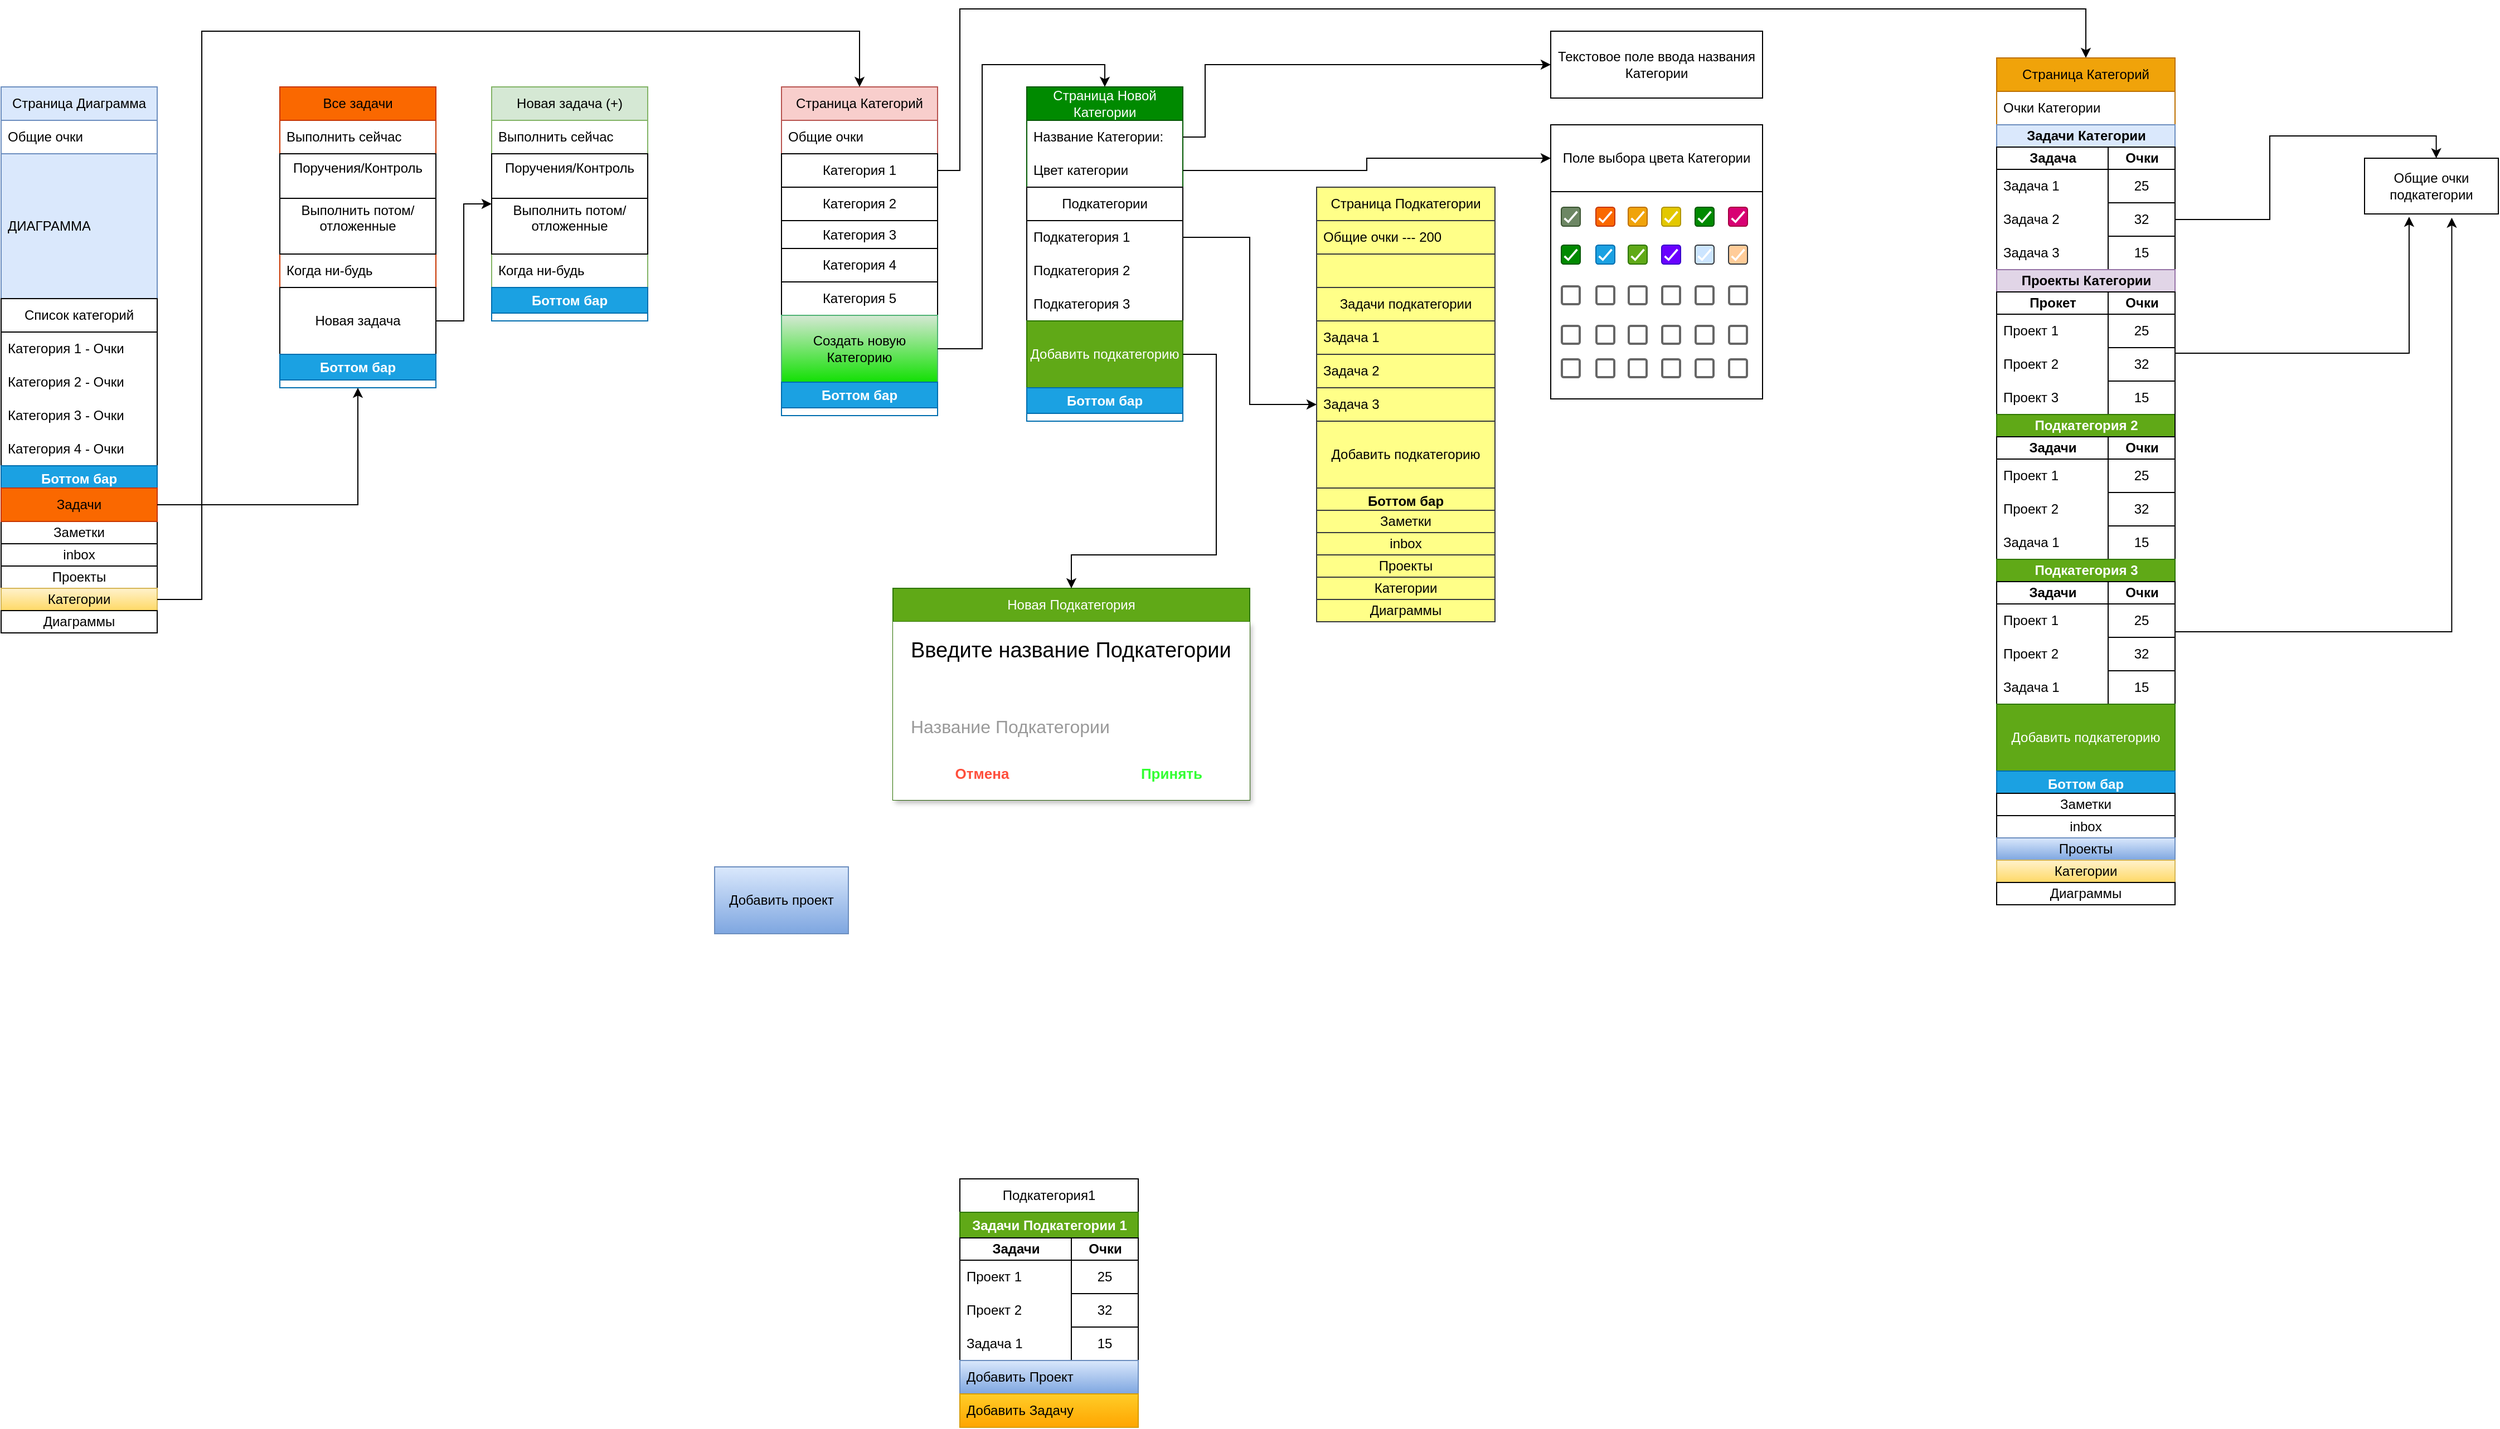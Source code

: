 <mxfile version="24.7.6">
  <diagram name="Страница — 1" id="xOGDk6dIPdFbIL_E0ZdW">
    <mxGraphModel dx="2607" dy="2198" grid="1" gridSize="10" guides="1" tooltips="1" connect="1" arrows="1" fold="1" page="1" pageScale="1" pageWidth="1169" pageHeight="827" math="0" shadow="0">
      <root>
        <mxCell id="0" />
        <mxCell id="1" parent="0" />
        <mxCell id="I2X_xct60PAVXAn_Lg33-2" value="Страница Диаграмма" style="swimlane;fontStyle=0;childLayout=stackLayout;horizontal=1;startSize=30;horizontalStack=0;resizeParent=1;resizeParentMax=0;resizeLast=0;collapsible=1;marginBottom=0;whiteSpace=wrap;html=1;fillColor=#dae8fc;strokeColor=#6c8ebf;" parent="1" vertex="1">
          <mxGeometry x="40" y="60" width="140" height="490" as="geometry">
            <mxRectangle x="344" y="210" width="160" height="30" as="alternateBounds" />
          </mxGeometry>
        </mxCell>
        <mxCell id="I2X_xct60PAVXAn_Lg33-3" value="&lt;div&gt;Общие очки&lt;/div&gt;" style="text;strokeColor=none;fillColor=none;align=left;verticalAlign=middle;spacingLeft=4;spacingRight=4;overflow=hidden;points=[[0,0.5],[1,0.5]];portConstraint=eastwest;rotatable=0;whiteSpace=wrap;html=1;" parent="I2X_xct60PAVXAn_Lg33-2" vertex="1">
          <mxGeometry y="30" width="140" height="30" as="geometry" />
        </mxCell>
        <mxCell id="I2X_xct60PAVXAn_Lg33-4" value="ДИАГРАММА" style="text;strokeColor=#6c8ebf;fillColor=#dae8fc;align=left;verticalAlign=middle;spacingLeft=4;spacingRight=4;overflow=hidden;points=[[0,0.5],[1,0.5]];portConstraint=eastwest;rotatable=0;whiteSpace=wrap;html=1;" parent="I2X_xct60PAVXAn_Lg33-2" vertex="1">
          <mxGeometry y="60" width="140" height="130" as="geometry" />
        </mxCell>
        <mxCell id="gxpgbPNMvnrLShhwg_pz-7" value="Список категорий" style="swimlane;fontStyle=0;childLayout=stackLayout;horizontal=1;startSize=30;horizontalStack=0;resizeParent=1;resizeParentMax=0;resizeLast=0;collapsible=1;marginBottom=0;whiteSpace=wrap;html=1;" parent="I2X_xct60PAVXAn_Lg33-2" vertex="1">
          <mxGeometry y="190" width="140" height="150" as="geometry" />
        </mxCell>
        <mxCell id="gxpgbPNMvnrLShhwg_pz-8" value="Категория 1 - Очки" style="text;strokeColor=none;fillColor=none;align=left;verticalAlign=middle;spacingLeft=4;spacingRight=4;overflow=hidden;points=[[0,0.5],[1,0.5]];portConstraint=eastwest;rotatable=0;whiteSpace=wrap;html=1;" parent="gxpgbPNMvnrLShhwg_pz-7" vertex="1">
          <mxGeometry y="30" width="140" height="30" as="geometry" />
        </mxCell>
        <mxCell id="gxpgbPNMvnrLShhwg_pz-13" value="Категория 2 - Очки" style="text;strokeColor=none;fillColor=none;align=left;verticalAlign=middle;spacingLeft=4;spacingRight=4;overflow=hidden;points=[[0,0.5],[1,0.5]];portConstraint=eastwest;rotatable=0;whiteSpace=wrap;html=1;" parent="gxpgbPNMvnrLShhwg_pz-7" vertex="1">
          <mxGeometry y="60" width="140" height="30" as="geometry" />
        </mxCell>
        <mxCell id="gxpgbPNMvnrLShhwg_pz-12" value="Категория 3 - Очки" style="text;strokeColor=none;fillColor=none;align=left;verticalAlign=middle;spacingLeft=4;spacingRight=4;overflow=hidden;points=[[0,0.5],[1,0.5]];portConstraint=eastwest;rotatable=0;whiteSpace=wrap;html=1;" parent="gxpgbPNMvnrLShhwg_pz-7" vertex="1">
          <mxGeometry y="90" width="140" height="30" as="geometry" />
        </mxCell>
        <mxCell id="gxpgbPNMvnrLShhwg_pz-11" value="Категория 4 - Очки" style="text;strokeColor=none;fillColor=none;align=left;verticalAlign=middle;spacingLeft=4;spacingRight=4;overflow=hidden;points=[[0,0.5],[1,0.5]];portConstraint=eastwest;rotatable=0;whiteSpace=wrap;html=1;" parent="gxpgbPNMvnrLShhwg_pz-7" vertex="1">
          <mxGeometry y="120" width="140" height="30" as="geometry" />
        </mxCell>
        <mxCell id="I2X_xct60PAVXAn_Lg33-6" value="Боттом бар" style="swimlane;whiteSpace=wrap;html=1;fillColor=#1ba1e2;fontColor=#ffffff;strokeColor=#006EAF;" parent="I2X_xct60PAVXAn_Lg33-2" vertex="1">
          <mxGeometry y="340" width="140" height="150" as="geometry">
            <mxRectangle y="90" width="140" height="30" as="alternateBounds" />
          </mxGeometry>
        </mxCell>
        <mxCell id="I2X_xct60PAVXAn_Lg33-7" value="Заметки" style="whiteSpace=wrap;html=1;" parent="I2X_xct60PAVXAn_Lg33-6" vertex="1">
          <mxGeometry y="50" width="140" height="20" as="geometry" />
        </mxCell>
        <mxCell id="I2X_xct60PAVXAn_Lg33-8" style="edgeStyle=orthogonalEdgeStyle;rounded=0;orthogonalLoop=1;jettySize=auto;html=1;exitX=0.5;exitY=1;exitDx=0;exitDy=0;" parent="I2X_xct60PAVXAn_Lg33-6" source="I2X_xct60PAVXAn_Lg33-7" target="I2X_xct60PAVXAn_Lg33-7" edge="1">
          <mxGeometry relative="1" as="geometry" />
        </mxCell>
        <mxCell id="I2X_xct60PAVXAn_Lg33-9" value="inbox" style="whiteSpace=wrap;html=1;" parent="I2X_xct60PAVXAn_Lg33-6" vertex="1">
          <mxGeometry y="70" width="140" height="20" as="geometry" />
        </mxCell>
        <mxCell id="I2X_xct60PAVXAn_Lg33-10" value="Проекты" style="whiteSpace=wrap;html=1;" parent="I2X_xct60PAVXAn_Lg33-6" vertex="1">
          <mxGeometry y="90" width="140" height="20" as="geometry" />
        </mxCell>
        <mxCell id="I2X_xct60PAVXAn_Lg33-11" value="Категории" style="whiteSpace=wrap;html=1;fillColor=#fff2cc;gradientColor=#ffd966;strokeColor=#d6b656;" parent="I2X_xct60PAVXAn_Lg33-6" vertex="1">
          <mxGeometry y="110" width="140" height="20" as="geometry" />
        </mxCell>
        <mxCell id="I2X_xct60PAVXAn_Lg33-12" value="Диаграммы" style="whiteSpace=wrap;html=1;" parent="I2X_xct60PAVXAn_Lg33-6" vertex="1">
          <mxGeometry y="130" width="140" height="20" as="geometry" />
        </mxCell>
        <mxCell id="I2X_xct60PAVXAn_Lg33-53" value="Задачи" style="rounded=0;whiteSpace=wrap;html=1;fillColor=#fa6800;strokeColor=#C73500;fontColor=#000000;" parent="I2X_xct60PAVXAn_Lg33-6" vertex="1">
          <mxGeometry y="20" width="140" height="30" as="geometry" />
        </mxCell>
        <mxCell id="I2X_xct60PAVXAn_Lg33-13" value="Страница Категорий" style="swimlane;fontStyle=0;childLayout=stackLayout;horizontal=1;startSize=30;horizontalStack=0;resizeParent=1;resizeParentMax=0;resizeLast=0;collapsible=1;marginBottom=0;whiteSpace=wrap;html=1;fillColor=#f8cecc;strokeColor=#b85450;" parent="1" vertex="1">
          <mxGeometry x="740" y="60" width="140" height="295" as="geometry">
            <mxRectangle x="344" y="210" width="160" height="30" as="alternateBounds" />
          </mxGeometry>
        </mxCell>
        <mxCell id="I2X_xct60PAVXAn_Lg33-14" value="&lt;div&gt;Общие очки&lt;/div&gt;" style="text;strokeColor=none;fillColor=none;align=left;verticalAlign=middle;spacingLeft=4;spacingRight=4;overflow=hidden;points=[[0,0.5],[1,0.5]];portConstraint=eastwest;rotatable=0;whiteSpace=wrap;html=1;" parent="I2X_xct60PAVXAn_Lg33-13" vertex="1">
          <mxGeometry y="30" width="140" height="30" as="geometry" />
        </mxCell>
        <mxCell id="I2X_xct60PAVXAn_Lg33-77" value="Категория 1" style="rounded=0;whiteSpace=wrap;html=1;" parent="I2X_xct60PAVXAn_Lg33-13" vertex="1">
          <mxGeometry y="60" width="140" height="30" as="geometry" />
        </mxCell>
        <mxCell id="I2X_xct60PAVXAn_Lg33-78" value="Категория 2" style="rounded=0;whiteSpace=wrap;html=1;" parent="I2X_xct60PAVXAn_Lg33-13" vertex="1">
          <mxGeometry y="90" width="140" height="30" as="geometry" />
        </mxCell>
        <mxCell id="I2X_xct60PAVXAn_Lg33-80" value="Категория 3" style="rounded=0;whiteSpace=wrap;html=1;" parent="I2X_xct60PAVXAn_Lg33-13" vertex="1">
          <mxGeometry y="120" width="140" height="25" as="geometry" />
        </mxCell>
        <mxCell id="I2X_xct60PAVXAn_Lg33-81" value="Категория 4" style="rounded=0;whiteSpace=wrap;html=1;" parent="I2X_xct60PAVXAn_Lg33-13" vertex="1">
          <mxGeometry y="145" width="140" height="30" as="geometry" />
        </mxCell>
        <mxCell id="I2X_xct60PAVXAn_Lg33-82" value="Категория 5" style="rounded=0;whiteSpace=wrap;html=1;" parent="I2X_xct60PAVXAn_Lg33-13" vertex="1">
          <mxGeometry y="175" width="140" height="30" as="geometry" />
        </mxCell>
        <mxCell id="I2X_xct60PAVXAn_Lg33-29" value="Создать новую Категорию" style="rounded=0;whiteSpace=wrap;html=1;fillColor=#d5e8d4;gradientColor=#13E004;strokeColor=#4FB374;" parent="I2X_xct60PAVXAn_Lg33-13" vertex="1">
          <mxGeometry y="205" width="140" height="60" as="geometry" />
        </mxCell>
        <mxCell id="I2X_xct60PAVXAn_Lg33-16" value="Боттом бар" style="swimlane;whiteSpace=wrap;html=1;fillColor=#1ba1e2;fontColor=#ffffff;strokeColor=#006EAF;" parent="I2X_xct60PAVXAn_Lg33-13" vertex="1" collapsed="1">
          <mxGeometry y="265" width="140" height="30" as="geometry">
            <mxRectangle y="265" width="140" height="20" as="alternateBounds" />
          </mxGeometry>
        </mxCell>
        <mxCell id="I2X_xct60PAVXAn_Lg33-17" value="Заметки" style="whiteSpace=wrap;html=1;" parent="I2X_xct60PAVXAn_Lg33-16" vertex="1">
          <mxGeometry y="20" width="140" height="20" as="geometry" />
        </mxCell>
        <mxCell id="I2X_xct60PAVXAn_Lg33-18" style="edgeStyle=orthogonalEdgeStyle;rounded=0;orthogonalLoop=1;jettySize=auto;html=1;exitX=0.5;exitY=1;exitDx=0;exitDy=0;" parent="I2X_xct60PAVXAn_Lg33-16" edge="1">
          <mxGeometry relative="1" as="geometry">
            <mxPoint x="100" y="40" as="sourcePoint" />
            <mxPoint x="100" y="40" as="targetPoint" />
          </mxGeometry>
        </mxCell>
        <mxCell id="I2X_xct60PAVXAn_Lg33-19" value="inbox" style="whiteSpace=wrap;html=1;" parent="I2X_xct60PAVXAn_Lg33-16" vertex="1">
          <mxGeometry y="40" width="140" height="20" as="geometry" />
        </mxCell>
        <mxCell id="I2X_xct60PAVXAn_Lg33-20" value="Проекты" style="whiteSpace=wrap;html=1;fillColor=#dae8fc;gradientColor=#7ea6e0;strokeColor=#6c8ebf;" parent="I2X_xct60PAVXAn_Lg33-16" vertex="1">
          <mxGeometry y="60" width="140" height="20" as="geometry" />
        </mxCell>
        <mxCell id="I2X_xct60PAVXAn_Lg33-21" value="Категории" style="whiteSpace=wrap;html=1;fillColor=#fff2cc;gradientColor=#ffd966;strokeColor=#d6b656;" parent="I2X_xct60PAVXAn_Lg33-16" vertex="1">
          <mxGeometry y="80" width="140" height="20" as="geometry" />
        </mxCell>
        <mxCell id="I2X_xct60PAVXAn_Lg33-22" value="Диаграммы" style="whiteSpace=wrap;html=1;" parent="I2X_xct60PAVXAn_Lg33-16" vertex="1">
          <mxGeometry y="100" width="140" height="20" as="geometry" />
        </mxCell>
        <mxCell id="I2X_xct60PAVXAn_Lg33-28" style="edgeStyle=orthogonalEdgeStyle;rounded=0;orthogonalLoop=1;jettySize=auto;html=1;entryX=0.5;entryY=0;entryDx=0;entryDy=0;" parent="1" source="I2X_xct60PAVXAn_Lg33-11" target="I2X_xct60PAVXAn_Lg33-13" edge="1">
          <mxGeometry relative="1" as="geometry">
            <Array as="points">
              <mxPoint x="220" y="520" />
              <mxPoint x="220" y="10" />
              <mxPoint x="810" y="10" />
            </Array>
          </mxGeometry>
        </mxCell>
        <mxCell id="I2X_xct60PAVXAn_Lg33-30" value="Страница Новой Категории" style="swimlane;fontStyle=0;childLayout=stackLayout;horizontal=1;startSize=30;horizontalStack=0;resizeParent=1;resizeParentMax=0;resizeLast=0;collapsible=1;marginBottom=0;whiteSpace=wrap;html=1;fillColor=#008a00;strokeColor=#005700;fontColor=#ffffff;" parent="1" vertex="1">
          <mxGeometry x="960" y="60" width="140" height="300" as="geometry">
            <mxRectangle x="344" y="210" width="160" height="30" as="alternateBounds" />
          </mxGeometry>
        </mxCell>
        <mxCell id="I2X_xct60PAVXAn_Lg33-31" value="Название Категории:" style="text;strokeColor=none;fillColor=none;align=left;verticalAlign=middle;spacingLeft=4;spacingRight=4;overflow=hidden;points=[[0,0.5],[1,0.5]];portConstraint=eastwest;rotatable=0;whiteSpace=wrap;html=1;" parent="I2X_xct60PAVXAn_Lg33-30" vertex="1">
          <mxGeometry y="30" width="140" height="30" as="geometry" />
        </mxCell>
        <mxCell id="I2X_xct60PAVXAn_Lg33-32" value="Цвет категории" style="text;strokeColor=none;fillColor=none;align=left;verticalAlign=middle;spacingLeft=4;spacingRight=4;overflow=hidden;points=[[0,0.5],[1,0.5]];portConstraint=eastwest;rotatable=0;whiteSpace=wrap;html=1;" parent="I2X_xct60PAVXAn_Lg33-30" vertex="1">
          <mxGeometry y="60" width="140" height="30" as="geometry" />
        </mxCell>
        <mxCell id="I2X_xct60PAVXAn_Lg33-41" value="Подкатегории" style="swimlane;fontStyle=0;childLayout=stackLayout;horizontal=1;startSize=30;horizontalStack=0;resizeParent=1;resizeParentMax=0;resizeLast=0;collapsible=1;marginBottom=0;whiteSpace=wrap;html=1;" parent="I2X_xct60PAVXAn_Lg33-30" vertex="1">
          <mxGeometry y="90" width="140" height="180" as="geometry">
            <mxRectangle y="90" width="140" height="30" as="alternateBounds" />
          </mxGeometry>
        </mxCell>
        <mxCell id="I2X_xct60PAVXAn_Lg33-42" value="Подкатегория 1" style="text;strokeColor=none;fillColor=none;align=left;verticalAlign=middle;spacingLeft=4;spacingRight=4;overflow=hidden;points=[[0,0.5],[1,0.5]];portConstraint=eastwest;rotatable=0;whiteSpace=wrap;html=1;" parent="I2X_xct60PAVXAn_Lg33-41" vertex="1">
          <mxGeometry y="30" width="140" height="30" as="geometry" />
        </mxCell>
        <mxCell id="I2X_xct60PAVXAn_Lg33-43" value="Подкатегория 2" style="text;strokeColor=none;fillColor=none;align=left;verticalAlign=middle;spacingLeft=4;spacingRight=4;overflow=hidden;points=[[0,0.5],[1,0.5]];portConstraint=eastwest;rotatable=0;whiteSpace=wrap;html=1;" parent="I2X_xct60PAVXAn_Lg33-41" vertex="1">
          <mxGeometry y="60" width="140" height="30" as="geometry" />
        </mxCell>
        <mxCell id="I2X_xct60PAVXAn_Lg33-44" value="Подкатегория 3" style="text;strokeColor=none;fillColor=none;align=left;verticalAlign=middle;spacingLeft=4;spacingRight=4;overflow=hidden;points=[[0,0.5],[1,0.5]];portConstraint=eastwest;rotatable=0;whiteSpace=wrap;html=1;" parent="I2X_xct60PAVXAn_Lg33-41" vertex="1">
          <mxGeometry y="90" width="140" height="30" as="geometry" />
        </mxCell>
        <mxCell id="I2X_xct60PAVXAn_Lg33-46" value="Добавить подкатегорию" style="rounded=0;whiteSpace=wrap;html=1;fillColor=#60a917;fontColor=#ffffff;strokeColor=#2D7600;" parent="I2X_xct60PAVXAn_Lg33-41" vertex="1">
          <mxGeometry y="120" width="140" height="60" as="geometry" />
        </mxCell>
        <mxCell id="I2X_xct60PAVXAn_Lg33-33" value="Боттом бар" style="swimlane;whiteSpace=wrap;html=1;fillColor=#1ba1e2;fontColor=#ffffff;strokeColor=#006EAF;" parent="I2X_xct60PAVXAn_Lg33-30" vertex="1" collapsed="1">
          <mxGeometry y="270" width="140" height="30" as="geometry">
            <mxRectangle y="270" width="140" height="120" as="alternateBounds" />
          </mxGeometry>
        </mxCell>
        <mxCell id="I2X_xct60PAVXAn_Lg33-34" value="Заметки" style="whiteSpace=wrap;html=1;" parent="I2X_xct60PAVXAn_Lg33-33" vertex="1">
          <mxGeometry y="20" width="140" height="20" as="geometry" />
        </mxCell>
        <mxCell id="I2X_xct60PAVXAn_Lg33-35" style="edgeStyle=orthogonalEdgeStyle;rounded=0;orthogonalLoop=1;jettySize=auto;html=1;exitX=0.5;exitY=1;exitDx=0;exitDy=0;" parent="I2X_xct60PAVXAn_Lg33-33" source="I2X_xct60PAVXAn_Lg33-34" target="I2X_xct60PAVXAn_Lg33-34" edge="1">
          <mxGeometry relative="1" as="geometry" />
        </mxCell>
        <mxCell id="I2X_xct60PAVXAn_Lg33-36" value="inbox" style="whiteSpace=wrap;html=1;" parent="I2X_xct60PAVXAn_Lg33-33" vertex="1">
          <mxGeometry y="40" width="140" height="20" as="geometry" />
        </mxCell>
        <mxCell id="I2X_xct60PAVXAn_Lg33-37" value="Проекты" style="whiteSpace=wrap;html=1;fillColor=#dae8fc;gradientColor=#7ea6e0;strokeColor=#6c8ebf;" parent="I2X_xct60PAVXAn_Lg33-33" vertex="1">
          <mxGeometry y="60" width="140" height="20" as="geometry" />
        </mxCell>
        <mxCell id="I2X_xct60PAVXAn_Lg33-38" value="Категории" style="whiteSpace=wrap;html=1;fillColor=#fff2cc;gradientColor=#ffd966;strokeColor=#d6b656;" parent="I2X_xct60PAVXAn_Lg33-33" vertex="1">
          <mxGeometry y="80" width="140" height="20" as="geometry" />
        </mxCell>
        <mxCell id="I2X_xct60PAVXAn_Lg33-39" value="Диаграммы" style="whiteSpace=wrap;html=1;" parent="I2X_xct60PAVXAn_Lg33-33" vertex="1">
          <mxGeometry y="100" width="140" height="20" as="geometry" />
        </mxCell>
        <mxCell id="I2X_xct60PAVXAn_Lg33-47" value="Новая Подкатегория" style="swimlane;fontStyle=0;childLayout=stackLayout;horizontal=1;startSize=30;horizontalStack=0;resizeParent=1;resizeParentMax=0;resizeLast=0;collapsible=1;marginBottom=0;whiteSpace=wrap;html=1;fillColor=#60a917;fontColor=#ffffff;strokeColor=#2D7600;" parent="1" vertex="1">
          <mxGeometry x="840" y="510" width="320" height="190" as="geometry" />
        </mxCell>
        <mxCell id="0eMPKS6BdJQfRfDcOKtE-52" value="Введите название Подкатегории" style="dashed=0;shape=rect;fillColor=#ffffff;strokeColor=none;shadow=1;fontSize=19;fontColor=#000000;spacingTop=-6;whiteSpace=wrap;spacing=16;align=left;verticalAlign=top;html=1;" parent="I2X_xct60PAVXAn_Lg33-47" vertex="1">
          <mxGeometry y="30" width="320" height="160" as="geometry" />
        </mxCell>
        <mxCell id="0eMPKS6BdJQfRfDcOKtE-53" value="Название Подкатегории" style="text;fontSize=16;fontColor=#999999;spacingTop=-6;whiteSpace=wrap;spacing=16;resizeWidth=1;resizeHeight=1;html=1;" parent="0eMPKS6BdJQfRfDcOKtE-52" vertex="1">
          <mxGeometry width="640" height="35.165" relative="1" as="geometry">
            <mxPoint y="70" as="offset" />
          </mxGeometry>
        </mxCell>
        <mxCell id="0eMPKS6BdJQfRfDcOKtE-54" value="&lt;font color=&quot;#33ff33&quot;&gt;Принять&lt;/font&gt;" style="text;fontSize=13;fontColor=#2E78F2;spacingTop=0;whiteSpace=wrap;spacing=0;verticalAlign=middle;align=center;fontStyle=1;html=1;" parent="0eMPKS6BdJQfRfDcOKtE-52" vertex="1">
          <mxGeometry x="1" y="1" width="80" height="48" relative="1" as="geometry">
            <mxPoint x="-110" y="-48" as="offset" />
          </mxGeometry>
        </mxCell>
        <mxCell id="0eMPKS6BdJQfRfDcOKtE-55" value="&lt;font color=&quot;#ff4e3b&quot;&gt;Отмена&lt;/font&gt;" style="text;fontSize=13;fontColor=#2E78F2;spacingTop=0;whiteSpace=wrap;spacing=0;verticalAlign=middle;align=center;fontStyle=1;html=1;" parent="0eMPKS6BdJQfRfDcOKtE-52" vertex="1">
          <mxGeometry x="1" y="1" width="80" height="48" relative="1" as="geometry">
            <mxPoint x="-280" y="-48" as="offset" />
          </mxGeometry>
        </mxCell>
        <mxCell id="I2X_xct60PAVXAn_Lg33-54" value="Новая задача (+)" style="swimlane;fontStyle=0;childLayout=stackLayout;horizontal=1;startSize=30;horizontalStack=0;resizeParent=1;resizeParentMax=0;resizeLast=0;collapsible=1;marginBottom=0;whiteSpace=wrap;html=1;fillColor=#d5e8d4;strokeColor=#82b366;" parent="1" vertex="1">
          <mxGeometry x="480" y="60" width="140" height="210" as="geometry" />
        </mxCell>
        <mxCell id="I2X_xct60PAVXAn_Lg33-55" value="Выполнить сейчас" style="text;strokeColor=none;fillColor=none;align=left;verticalAlign=middle;spacingLeft=4;spacingRight=4;overflow=hidden;points=[[0,0.5],[1,0.5]];portConstraint=eastwest;rotatable=0;whiteSpace=wrap;html=1;" parent="I2X_xct60PAVXAn_Lg33-54" vertex="1">
          <mxGeometry y="30" width="140" height="30" as="geometry" />
        </mxCell>
        <mxCell id="I2X_xct60PAVXAn_Lg33-71" value="&#xa;Поручения/Контроль&#xa;&#xa;" style="rounded=0;whiteSpace=wrap;html=1;" parent="I2X_xct60PAVXAn_Lg33-54" vertex="1">
          <mxGeometry y="60" width="140" height="40" as="geometry" />
        </mxCell>
        <mxCell id="I2X_xct60PAVXAn_Lg33-72" value="&lt;div&gt;Выполнить потом/ отложенные&lt;/div&gt;&lt;div&gt;&lt;br/&gt;&lt;/div&gt;" style="rounded=0;whiteSpace=wrap;html=1;" parent="I2X_xct60PAVXAn_Lg33-54" vertex="1">
          <mxGeometry y="100" width="140" height="50" as="geometry" />
        </mxCell>
        <mxCell id="I2X_xct60PAVXAn_Lg33-60" value="Когда ни-будь" style="text;strokeColor=none;fillColor=none;align=left;verticalAlign=middle;spacingLeft=4;spacingRight=4;overflow=hidden;points=[[0,0.5],[1,0.5]];portConstraint=eastwest;rotatable=0;whiteSpace=wrap;html=1;" parent="I2X_xct60PAVXAn_Lg33-54" vertex="1">
          <mxGeometry y="150" width="140" height="30" as="geometry" />
        </mxCell>
        <mxCell id="I2X_xct60PAVXAn_Lg33-61" value="Боттом бар" style="swimlane;whiteSpace=wrap;html=1;fillColor=#1ba1e2;fontColor=#ffffff;strokeColor=#006EAF;" parent="I2X_xct60PAVXAn_Lg33-54" vertex="1" collapsed="1">
          <mxGeometry y="180" width="140" height="30" as="geometry">
            <mxRectangle y="180" width="140" height="150" as="alternateBounds" />
          </mxGeometry>
        </mxCell>
        <mxCell id="I2X_xct60PAVXAn_Lg33-62" value="Заметки" style="whiteSpace=wrap;html=1;" parent="I2X_xct60PAVXAn_Lg33-61" vertex="1">
          <mxGeometry y="20" width="140" height="20" as="geometry" />
        </mxCell>
        <mxCell id="I2X_xct60PAVXAn_Lg33-63" style="edgeStyle=orthogonalEdgeStyle;rounded=0;orthogonalLoop=1;jettySize=auto;html=1;exitX=0.5;exitY=1;exitDx=0;exitDy=0;" parent="I2X_xct60PAVXAn_Lg33-61" source="I2X_xct60PAVXAn_Lg33-62" target="I2X_xct60PAVXAn_Lg33-62" edge="1">
          <mxGeometry relative="1" as="geometry" />
        </mxCell>
        <mxCell id="I2X_xct60PAVXAn_Lg33-64" value="inbox" style="whiteSpace=wrap;html=1;" parent="I2X_xct60PAVXAn_Lg33-61" vertex="1">
          <mxGeometry y="40" width="140" height="20" as="geometry" />
        </mxCell>
        <mxCell id="I2X_xct60PAVXAn_Lg33-65" value="Проекты" style="whiteSpace=wrap;html=1;fillColor=#e1d5e7;strokeColor=#9673a6;" parent="I2X_xct60PAVXAn_Lg33-61" vertex="1">
          <mxGeometry y="60" width="140" height="20" as="geometry" />
        </mxCell>
        <mxCell id="I2X_xct60PAVXAn_Lg33-66" value="Категории" style="whiteSpace=wrap;html=1;fillColor=#fff2cc;strokeColor=#d6b656;gradientColor=#ffd966;" parent="I2X_xct60PAVXAn_Lg33-61" vertex="1">
          <mxGeometry y="80" width="140" height="20" as="geometry" />
        </mxCell>
        <mxCell id="I2X_xct60PAVXAn_Lg33-67" value="Диаграммы" style="whiteSpace=wrap;html=1;" parent="I2X_xct60PAVXAn_Lg33-61" vertex="1">
          <mxGeometry y="100" width="140" height="20" as="geometry" />
        </mxCell>
        <mxCell id="I2X_xct60PAVXAn_Lg33-68" value="Задачи" style="rounded=0;whiteSpace=wrap;html=1;" parent="I2X_xct60PAVXAn_Lg33-61" vertex="1">
          <mxGeometry y="120" width="140" height="30" as="geometry" />
        </mxCell>
        <mxCell id="I2X_xct60PAVXAn_Lg33-74" style="edgeStyle=orthogonalEdgeStyle;rounded=0;orthogonalLoop=1;jettySize=auto;html=1;entryX=0.5;entryY=0;entryDx=0;entryDy=0;" parent="1" source="I2X_xct60PAVXAn_Lg33-29" target="I2X_xct60PAVXAn_Lg33-30" edge="1">
          <mxGeometry relative="1" as="geometry">
            <mxPoint x="537" y="537" as="targetPoint" />
          </mxGeometry>
        </mxCell>
        <mxCell id="I2X_xct60PAVXAn_Lg33-76" style="edgeStyle=orthogonalEdgeStyle;rounded=0;orthogonalLoop=1;jettySize=auto;html=1;entryX=0.5;entryY=0;entryDx=0;entryDy=0;" parent="1" source="I2X_xct60PAVXAn_Lg33-46" target="I2X_xct60PAVXAn_Lg33-47" edge="1">
          <mxGeometry relative="1" as="geometry">
            <Array as="points">
              <mxPoint x="1130" y="300" />
              <mxPoint x="1130" y="480" />
              <mxPoint x="1000" y="480" />
            </Array>
          </mxGeometry>
        </mxCell>
        <mxCell id="I2X_xct60PAVXAn_Lg33-83" style="edgeStyle=orthogonalEdgeStyle;rounded=0;orthogonalLoop=1;jettySize=auto;html=1;entryX=0.5;entryY=0;entryDx=0;entryDy=0;" parent="1" source="I2X_xct60PAVXAn_Lg33-77" target="I2X_xct60PAVXAn_Lg33-84" edge="1">
          <mxGeometry relative="1" as="geometry">
            <mxPoint x="630.0" y="460" as="targetPoint" />
            <Array as="points">
              <mxPoint x="900" y="135" />
              <mxPoint x="900" y="-10" />
              <mxPoint x="1910" y="-10" />
            </Array>
          </mxGeometry>
        </mxCell>
        <mxCell id="I2X_xct60PAVXAn_Lg33-84" value="Страница Категорий" style="swimlane;fontStyle=0;childLayout=stackLayout;horizontal=1;startSize=30;horizontalStack=0;resizeParent=1;resizeParentMax=0;resizeLast=0;collapsible=1;marginBottom=0;whiteSpace=wrap;html=1;fillColor=#f0a30a;strokeColor=#BD7000;fontColor=#000000;" parent="1" vertex="1">
          <mxGeometry x="1830" y="34" width="160" height="760" as="geometry">
            <mxRectangle x="344" y="210" width="160" height="30" as="alternateBounds" />
          </mxGeometry>
        </mxCell>
        <mxCell id="I2X_xct60PAVXAn_Lg33-85" value="Очки Категории" style="text;strokeColor=none;fillColor=none;align=left;verticalAlign=middle;spacingLeft=4;spacingRight=4;overflow=hidden;points=[[0,0.5],[1,0.5]];portConstraint=eastwest;rotatable=0;whiteSpace=wrap;html=1;" parent="I2X_xct60PAVXAn_Lg33-84" vertex="1">
          <mxGeometry y="30" width="160" height="30" as="geometry" />
        </mxCell>
        <mxCell id="0eMPKS6BdJQfRfDcOKtE-19" value="Задачи Категории" style="swimlane;childLayout=stackLayout;resizeParent=1;resizeParentMax=0;startSize=20;html=1;fillColor=#dae8fc;strokeColor=#6c8ebf;" parent="I2X_xct60PAVXAn_Lg33-84" vertex="1">
          <mxGeometry y="60" width="160" height="130" as="geometry">
            <mxRectangle y="60" width="160" height="30" as="alternateBounds" />
          </mxGeometry>
        </mxCell>
        <mxCell id="0eMPKS6BdJQfRfDcOKtE-20" value="Задача" style="swimlane;startSize=20;html=1;" parent="0eMPKS6BdJQfRfDcOKtE-19" vertex="1">
          <mxGeometry y="20" width="100" height="110" as="geometry">
            <mxRectangle y="20" width="40" height="110" as="alternateBounds" />
          </mxGeometry>
        </mxCell>
        <mxCell id="0eMPKS6BdJQfRfDcOKtE-21" value="Задача 1" style="text;strokeColor=none;fillColor=none;align=left;verticalAlign=middle;spacingLeft=4;spacingRight=4;overflow=hidden;points=[[0,0.5],[1,0.5]];portConstraint=eastwest;rotatable=0;whiteSpace=wrap;html=1;" parent="0eMPKS6BdJQfRfDcOKtE-20" vertex="1">
          <mxGeometry y="20" width="100" height="30" as="geometry" />
        </mxCell>
        <mxCell id="0eMPKS6BdJQfRfDcOKtE-22" value="Задача 2" style="text;strokeColor=none;fillColor=none;align=left;verticalAlign=middle;spacingLeft=4;spacingRight=4;overflow=hidden;points=[[0,0.5],[1,0.5]];portConstraint=eastwest;rotatable=0;whiteSpace=wrap;html=1;" parent="0eMPKS6BdJQfRfDcOKtE-20" vertex="1">
          <mxGeometry y="50" width="100" height="30" as="geometry" />
        </mxCell>
        <mxCell id="0eMPKS6BdJQfRfDcOKtE-23" value="Задача 3" style="text;strokeColor=none;fillColor=none;align=left;verticalAlign=middle;spacingLeft=4;spacingRight=4;overflow=hidden;points=[[0,0.5],[1,0.5]];portConstraint=eastwest;rotatable=0;whiteSpace=wrap;html=1;" parent="0eMPKS6BdJQfRfDcOKtE-20" vertex="1">
          <mxGeometry y="80" width="100" height="30" as="geometry" />
        </mxCell>
        <mxCell id="0eMPKS6BdJQfRfDcOKtE-24" value="Очки" style="swimlane;startSize=20;html=1;" parent="0eMPKS6BdJQfRfDcOKtE-19" vertex="1">
          <mxGeometry x="100" y="20" width="60" height="110" as="geometry" />
        </mxCell>
        <mxCell id="0eMPKS6BdJQfRfDcOKtE-25" value="25" style="rounded=0;whiteSpace=wrap;html=1;" parent="0eMPKS6BdJQfRfDcOKtE-24" vertex="1">
          <mxGeometry y="20" width="60" height="30" as="geometry" />
        </mxCell>
        <mxCell id="0eMPKS6BdJQfRfDcOKtE-26" value="32" style="rounded=0;whiteSpace=wrap;html=1;" parent="0eMPKS6BdJQfRfDcOKtE-24" vertex="1">
          <mxGeometry y="50" width="60" height="30" as="geometry" />
        </mxCell>
        <mxCell id="0eMPKS6BdJQfRfDcOKtE-27" value="15" style="rounded=0;whiteSpace=wrap;html=1;" parent="0eMPKS6BdJQfRfDcOKtE-24" vertex="1">
          <mxGeometry y="80" width="60" height="30" as="geometry" />
        </mxCell>
        <mxCell id="I2X_xct60PAVXAn_Lg33-193" value="Проекты Категории" style="swimlane;childLayout=stackLayout;resizeParent=1;resizeParentMax=0;startSize=20;html=1;fillColor=#e1d5e7;strokeColor=#9673a6;" parent="I2X_xct60PAVXAn_Lg33-84" vertex="1">
          <mxGeometry y="190" width="160" height="130" as="geometry">
            <mxRectangle y="190" width="160" height="30" as="alternateBounds" />
          </mxGeometry>
        </mxCell>
        <mxCell id="I2X_xct60PAVXAn_Lg33-194" value="Прокет" style="swimlane;startSize=20;html=1;" parent="I2X_xct60PAVXAn_Lg33-193" vertex="1">
          <mxGeometry y="20" width="100" height="110" as="geometry">
            <mxRectangle y="20" width="40" height="255" as="alternateBounds" />
          </mxGeometry>
        </mxCell>
        <mxCell id="I2X_xct60PAVXAn_Lg33-195" value="Проект 1" style="text;strokeColor=none;fillColor=none;align=left;verticalAlign=middle;spacingLeft=4;spacingRight=4;overflow=hidden;points=[[0,0.5],[1,0.5]];portConstraint=eastwest;rotatable=0;whiteSpace=wrap;html=1;" parent="I2X_xct60PAVXAn_Lg33-194" vertex="1">
          <mxGeometry y="20" width="100" height="30" as="geometry" />
        </mxCell>
        <mxCell id="I2X_xct60PAVXAn_Lg33-196" value="" style="text;strokeColor=none;fillColor=none;align=left;verticalAlign=middle;spacingLeft=4;spacingRight=4;overflow=hidden;points=[[0,0.5],[1,0.5]];portConstraint=eastwest;rotatable=0;whiteSpace=wrap;html=1;" parent="I2X_xct60PAVXAn_Lg33-194" vertex="1">
          <mxGeometry y="50" width="100" height="30" as="geometry" />
        </mxCell>
        <mxCell id="I2X_xct60PAVXAn_Lg33-197" value="" style="text;strokeColor=none;fillColor=none;align=left;verticalAlign=middle;spacingLeft=4;spacingRight=4;overflow=hidden;points=[[0,0.5],[1,0.5]];portConstraint=eastwest;rotatable=0;whiteSpace=wrap;html=1;" parent="I2X_xct60PAVXAn_Lg33-194" vertex="1">
          <mxGeometry y="80" width="100" height="30" as="geometry" />
        </mxCell>
        <mxCell id="I2X_xct60PAVXAn_Lg33-220" value="Проект 2" style="text;strokeColor=none;fillColor=none;align=left;verticalAlign=middle;spacingLeft=4;spacingRight=4;overflow=hidden;points=[[0,0.5],[1,0.5]];portConstraint=eastwest;rotatable=0;whiteSpace=wrap;html=1;" parent="I2X_xct60PAVXAn_Lg33-194" vertex="1">
          <mxGeometry y="50" width="100" height="30" as="geometry" />
        </mxCell>
        <mxCell id="I2X_xct60PAVXAn_Lg33-221" value="Проект 3" style="text;strokeColor=none;fillColor=none;align=left;verticalAlign=middle;spacingLeft=4;spacingRight=4;overflow=hidden;points=[[0,0.5],[1,0.5]];portConstraint=eastwest;rotatable=0;whiteSpace=wrap;html=1;" parent="I2X_xct60PAVXAn_Lg33-194" vertex="1">
          <mxGeometry y="80" width="100" height="30" as="geometry" />
        </mxCell>
        <mxCell id="I2X_xct60PAVXAn_Lg33-198" value="Очки" style="swimlane;startSize=20;html=1;" parent="I2X_xct60PAVXAn_Lg33-193" vertex="1">
          <mxGeometry x="100" y="20" width="60" height="110" as="geometry" />
        </mxCell>
        <mxCell id="I2X_xct60PAVXAn_Lg33-199" value="25" style="rounded=0;whiteSpace=wrap;html=1;" parent="I2X_xct60PAVXAn_Lg33-198" vertex="1">
          <mxGeometry y="20" width="60" height="30" as="geometry" />
        </mxCell>
        <mxCell id="I2X_xct60PAVXAn_Lg33-200" value="32" style="rounded=0;whiteSpace=wrap;html=1;" parent="I2X_xct60PAVXAn_Lg33-198" vertex="1">
          <mxGeometry y="50" width="60" height="30" as="geometry" />
        </mxCell>
        <mxCell id="I2X_xct60PAVXAn_Lg33-201" value="15" style="rounded=0;whiteSpace=wrap;html=1;" parent="I2X_xct60PAVXAn_Lg33-198" vertex="1">
          <mxGeometry y="80" width="60" height="30" as="geometry" />
        </mxCell>
        <mxCell id="0eMPKS6BdJQfRfDcOKtE-37" value="Подкатегория 2" style="swimlane;childLayout=stackLayout;resizeParent=1;resizeParentMax=0;startSize=20;html=1;fillColor=#60a917;fontColor=#ffffff;strokeColor=#2D7600;" parent="I2X_xct60PAVXAn_Lg33-84" vertex="1">
          <mxGeometry y="320" width="160" height="130" as="geometry">
            <mxRectangle y="120" width="160" height="30" as="alternateBounds" />
          </mxGeometry>
        </mxCell>
        <mxCell id="0eMPKS6BdJQfRfDcOKtE-38" value="Задачи" style="swimlane;startSize=20;html=1;" parent="0eMPKS6BdJQfRfDcOKtE-37" vertex="1">
          <mxGeometry y="20" width="100" height="110" as="geometry">
            <mxRectangle y="20" width="40" height="110" as="alternateBounds" />
          </mxGeometry>
        </mxCell>
        <mxCell id="0eMPKS6BdJQfRfDcOKtE-39" value="Проект 1" style="text;strokeColor=none;fillColor=none;align=left;verticalAlign=middle;spacingLeft=4;spacingRight=4;overflow=hidden;points=[[0,0.5],[1,0.5]];portConstraint=eastwest;rotatable=0;whiteSpace=wrap;html=1;" parent="0eMPKS6BdJQfRfDcOKtE-38" vertex="1">
          <mxGeometry y="20" width="100" height="30" as="geometry" />
        </mxCell>
        <mxCell id="0eMPKS6BdJQfRfDcOKtE-40" value="Проект 2" style="text;strokeColor=none;fillColor=none;align=left;verticalAlign=middle;spacingLeft=4;spacingRight=4;overflow=hidden;points=[[0,0.5],[1,0.5]];portConstraint=eastwest;rotatable=0;whiteSpace=wrap;html=1;" parent="0eMPKS6BdJQfRfDcOKtE-38" vertex="1">
          <mxGeometry y="50" width="100" height="30" as="geometry" />
        </mxCell>
        <mxCell id="0eMPKS6BdJQfRfDcOKtE-41" value="Задача 1" style="text;strokeColor=none;fillColor=none;align=left;verticalAlign=middle;spacingLeft=4;spacingRight=4;overflow=hidden;points=[[0,0.5],[1,0.5]];portConstraint=eastwest;rotatable=0;whiteSpace=wrap;html=1;" parent="0eMPKS6BdJQfRfDcOKtE-38" vertex="1">
          <mxGeometry y="80" width="100" height="30" as="geometry" />
        </mxCell>
        <mxCell id="0eMPKS6BdJQfRfDcOKtE-42" value="Очки" style="swimlane;startSize=20;html=1;" parent="0eMPKS6BdJQfRfDcOKtE-37" vertex="1">
          <mxGeometry x="100" y="20" width="60" height="110" as="geometry" />
        </mxCell>
        <mxCell id="0eMPKS6BdJQfRfDcOKtE-43" value="25" style="rounded=0;whiteSpace=wrap;html=1;" parent="0eMPKS6BdJQfRfDcOKtE-42" vertex="1">
          <mxGeometry y="20" width="60" height="30" as="geometry" />
        </mxCell>
        <mxCell id="0eMPKS6BdJQfRfDcOKtE-44" value="32" style="rounded=0;whiteSpace=wrap;html=1;" parent="0eMPKS6BdJQfRfDcOKtE-42" vertex="1">
          <mxGeometry y="50" width="60" height="30" as="geometry" />
        </mxCell>
        <mxCell id="0eMPKS6BdJQfRfDcOKtE-45" value="15" style="rounded=0;whiteSpace=wrap;html=1;" parent="0eMPKS6BdJQfRfDcOKtE-42" vertex="1">
          <mxGeometry y="80" width="60" height="30" as="geometry" />
        </mxCell>
        <mxCell id="0eMPKS6BdJQfRfDcOKtE-28" value="Подкатегория 3" style="swimlane;childLayout=stackLayout;resizeParent=1;resizeParentMax=0;startSize=20;html=1;fillColor=#60a917;fontColor=#ffffff;strokeColor=#2D7600;" parent="I2X_xct60PAVXAn_Lg33-84" vertex="1">
          <mxGeometry y="450" width="160" height="130" as="geometry">
            <mxRectangle y="380" width="160" height="30" as="alternateBounds" />
          </mxGeometry>
        </mxCell>
        <mxCell id="0eMPKS6BdJQfRfDcOKtE-29" value="Задачи" style="swimlane;startSize=20;html=1;" parent="0eMPKS6BdJQfRfDcOKtE-28" vertex="1">
          <mxGeometry y="20" width="100" height="110" as="geometry">
            <mxRectangle y="20" width="40" height="110" as="alternateBounds" />
          </mxGeometry>
        </mxCell>
        <mxCell id="0eMPKS6BdJQfRfDcOKtE-30" value="Проект 1" style="text;strokeColor=none;fillColor=none;align=left;verticalAlign=middle;spacingLeft=4;spacingRight=4;overflow=hidden;points=[[0,0.5],[1,0.5]];portConstraint=eastwest;rotatable=0;whiteSpace=wrap;html=1;" parent="0eMPKS6BdJQfRfDcOKtE-29" vertex="1">
          <mxGeometry y="20" width="100" height="30" as="geometry" />
        </mxCell>
        <mxCell id="0eMPKS6BdJQfRfDcOKtE-31" value="Проект 2" style="text;strokeColor=none;fillColor=none;align=left;verticalAlign=middle;spacingLeft=4;spacingRight=4;overflow=hidden;points=[[0,0.5],[1,0.5]];portConstraint=eastwest;rotatable=0;whiteSpace=wrap;html=1;" parent="0eMPKS6BdJQfRfDcOKtE-29" vertex="1">
          <mxGeometry y="50" width="100" height="30" as="geometry" />
        </mxCell>
        <mxCell id="0eMPKS6BdJQfRfDcOKtE-32" value="Задача 1" style="text;strokeColor=none;fillColor=none;align=left;verticalAlign=middle;spacingLeft=4;spacingRight=4;overflow=hidden;points=[[0,0.5],[1,0.5]];portConstraint=eastwest;rotatable=0;whiteSpace=wrap;html=1;" parent="0eMPKS6BdJQfRfDcOKtE-29" vertex="1">
          <mxGeometry y="80" width="100" height="30" as="geometry" />
        </mxCell>
        <mxCell id="0eMPKS6BdJQfRfDcOKtE-33" value="Очки" style="swimlane;startSize=20;html=1;" parent="0eMPKS6BdJQfRfDcOKtE-28" vertex="1">
          <mxGeometry x="100" y="20" width="60" height="110" as="geometry" />
        </mxCell>
        <mxCell id="0eMPKS6BdJQfRfDcOKtE-34" value="25" style="rounded=0;whiteSpace=wrap;html=1;" parent="0eMPKS6BdJQfRfDcOKtE-33" vertex="1">
          <mxGeometry y="20" width="60" height="30" as="geometry" />
        </mxCell>
        <mxCell id="0eMPKS6BdJQfRfDcOKtE-35" value="32" style="rounded=0;whiteSpace=wrap;html=1;" parent="0eMPKS6BdJQfRfDcOKtE-33" vertex="1">
          <mxGeometry y="50" width="60" height="30" as="geometry" />
        </mxCell>
        <mxCell id="0eMPKS6BdJQfRfDcOKtE-36" value="15" style="rounded=0;whiteSpace=wrap;html=1;" parent="0eMPKS6BdJQfRfDcOKtE-33" vertex="1">
          <mxGeometry y="80" width="60" height="30" as="geometry" />
        </mxCell>
        <mxCell id="I2X_xct60PAVXAn_Lg33-99" value="Добавить подкатегорию" style="rounded=0;whiteSpace=wrap;html=1;fillColor=#60a917;fontColor=#ffffff;strokeColor=#2D7600;" parent="I2X_xct60PAVXAn_Lg33-84" vertex="1">
          <mxGeometry y="580" width="160" height="60" as="geometry" />
        </mxCell>
        <mxCell id="I2X_xct60PAVXAn_Lg33-92" value="Боттом бар" style="swimlane;whiteSpace=wrap;html=1;fillColor=#1ba1e2;fontColor=#ffffff;strokeColor=#006EAF;" parent="I2X_xct60PAVXAn_Lg33-84" vertex="1">
          <mxGeometry y="640" width="160" height="120" as="geometry">
            <mxRectangle y="210" width="140" height="30" as="alternateBounds" />
          </mxGeometry>
        </mxCell>
        <mxCell id="I2X_xct60PAVXAn_Lg33-93" value="Заметки" style="whiteSpace=wrap;html=1;" parent="I2X_xct60PAVXAn_Lg33-92" vertex="1">
          <mxGeometry y="20" width="160" height="20" as="geometry" />
        </mxCell>
        <mxCell id="I2X_xct60PAVXAn_Lg33-95" value="inbox" style="whiteSpace=wrap;html=1;" parent="I2X_xct60PAVXAn_Lg33-92" vertex="1">
          <mxGeometry y="40" width="160" height="20" as="geometry" />
        </mxCell>
        <mxCell id="I2X_xct60PAVXAn_Lg33-96" value="Проекты" style="whiteSpace=wrap;html=1;fillColor=#dae8fc;gradientColor=#7ea6e0;strokeColor=#6c8ebf;" parent="I2X_xct60PAVXAn_Lg33-92" vertex="1">
          <mxGeometry y="60" width="160" height="20" as="geometry" />
        </mxCell>
        <mxCell id="I2X_xct60PAVXAn_Lg33-97" value="Категории" style="whiteSpace=wrap;html=1;fillColor=#fff2cc;gradientColor=#ffd966;strokeColor=#d6b656;" parent="I2X_xct60PAVXAn_Lg33-92" vertex="1">
          <mxGeometry y="80" width="160" height="20" as="geometry" />
        </mxCell>
        <mxCell id="I2X_xct60PAVXAn_Lg33-98" value="Диаграммы" style="whiteSpace=wrap;html=1;" parent="I2X_xct60PAVXAn_Lg33-92" vertex="1">
          <mxGeometry y="100" width="160" height="20" as="geometry" />
        </mxCell>
        <mxCell id="I2X_xct60PAVXAn_Lg33-100" value="Страница Подкатегории" style="swimlane;fontStyle=0;childLayout=stackLayout;horizontal=1;startSize=30;horizontalStack=0;resizeParent=1;resizeParentMax=0;resizeLast=0;collapsible=1;marginBottom=0;whiteSpace=wrap;html=1;fillColor=#ffff88;strokeColor=#36393d;" parent="1" vertex="1">
          <mxGeometry x="1220" y="150" width="160" height="390" as="geometry">
            <mxRectangle x="344" y="210" width="160" height="30" as="alternateBounds" />
          </mxGeometry>
        </mxCell>
        <mxCell id="I2X_xct60PAVXAn_Lg33-101" value="&lt;div&gt;Общие очки --- 200&lt;br&gt;&lt;/div&gt;" style="text;strokeColor=#36393d;fillColor=#ffff88;align=left;verticalAlign=middle;spacingLeft=4;spacingRight=4;overflow=hidden;points=[[0,0.5],[1,0.5]];portConstraint=eastwest;rotatable=0;whiteSpace=wrap;html=1;" parent="I2X_xct60PAVXAn_Lg33-100" vertex="1">
          <mxGeometry y="30" width="160" height="30" as="geometry" />
        </mxCell>
        <mxCell id="I2X_xct60PAVXAn_Lg33-102" value="" style="rounded=0;whiteSpace=wrap;html=1;fillColor=#ffff88;strokeColor=#36393d;" parent="I2X_xct60PAVXAn_Lg33-100" vertex="1">
          <mxGeometry y="60" width="160" height="30" as="geometry" />
        </mxCell>
        <mxCell id="I2X_xct60PAVXAn_Lg33-115" value="Задачи подкатегории" style="swimlane;fontStyle=0;childLayout=stackLayout;horizontal=1;startSize=30;horizontalStack=0;resizeParent=1;resizeParentMax=0;resizeLast=0;collapsible=1;marginBottom=0;whiteSpace=wrap;html=1;fillColor=#ffff88;strokeColor=#36393d;" parent="I2X_xct60PAVXAn_Lg33-100" vertex="1">
          <mxGeometry y="90" width="160" height="120" as="geometry">
            <mxRectangle y="90" width="160" height="30" as="alternateBounds" />
          </mxGeometry>
        </mxCell>
        <mxCell id="I2X_xct60PAVXAn_Lg33-116" value="Задача 1" style="text;strokeColor=#36393d;fillColor=#ffff88;align=left;verticalAlign=middle;spacingLeft=4;spacingRight=4;overflow=hidden;points=[[0,0.5],[1,0.5]];portConstraint=eastwest;rotatable=0;whiteSpace=wrap;html=1;" parent="I2X_xct60PAVXAn_Lg33-115" vertex="1">
          <mxGeometry y="30" width="160" height="30" as="geometry" />
        </mxCell>
        <mxCell id="I2X_xct60PAVXAn_Lg33-117" value="Задача 2" style="text;strokeColor=#36393d;fillColor=#ffff88;align=left;verticalAlign=middle;spacingLeft=4;spacingRight=4;overflow=hidden;points=[[0,0.5],[1,0.5]];portConstraint=eastwest;rotatable=0;whiteSpace=wrap;html=1;" parent="I2X_xct60PAVXAn_Lg33-115" vertex="1">
          <mxGeometry y="60" width="160" height="30" as="geometry" />
        </mxCell>
        <mxCell id="I2X_xct60PAVXAn_Lg33-118" value="Задача 3" style="text;strokeColor=#36393d;fillColor=#ffff88;align=left;verticalAlign=middle;spacingLeft=4;spacingRight=4;overflow=hidden;points=[[0,0.5],[1,0.5]];portConstraint=eastwest;rotatable=0;whiteSpace=wrap;html=1;" parent="I2X_xct60PAVXAn_Lg33-115" vertex="1">
          <mxGeometry y="90" width="160" height="30" as="geometry" />
        </mxCell>
        <mxCell id="I2X_xct60PAVXAn_Lg33-107" value="Добавить подкатегорию" style="rounded=0;whiteSpace=wrap;html=1;fillColor=#ffff88;strokeColor=#36393d;" parent="I2X_xct60PAVXAn_Lg33-100" vertex="1">
          <mxGeometry y="210" width="160" height="60" as="geometry" />
        </mxCell>
        <mxCell id="I2X_xct60PAVXAn_Lg33-108" value="Боттом бар" style="swimlane;whiteSpace=wrap;html=1;fillColor=#ffff88;strokeColor=#36393d;" parent="I2X_xct60PAVXAn_Lg33-100" vertex="1">
          <mxGeometry y="270" width="160" height="120" as="geometry">
            <mxRectangle y="270" width="160" height="30" as="alternateBounds" />
          </mxGeometry>
        </mxCell>
        <mxCell id="I2X_xct60PAVXAn_Lg33-109" value="Заметки" style="whiteSpace=wrap;html=1;fillColor=#ffff88;strokeColor=#36393d;" parent="I2X_xct60PAVXAn_Lg33-108" vertex="1">
          <mxGeometry y="20" width="160" height="20" as="geometry" />
        </mxCell>
        <mxCell id="I2X_xct60PAVXAn_Lg33-110" style="edgeStyle=orthogonalEdgeStyle;rounded=0;orthogonalLoop=1;jettySize=auto;html=1;exitX=0.5;exitY=1;exitDx=0;exitDy=0;fillColor=#ffff88;strokeColor=#36393d;" parent="I2X_xct60PAVXAn_Lg33-108" edge="1">
          <mxGeometry relative="1" as="geometry">
            <mxPoint x="100" y="40" as="sourcePoint" />
            <mxPoint x="100" y="40" as="targetPoint" />
          </mxGeometry>
        </mxCell>
        <mxCell id="I2X_xct60PAVXAn_Lg33-111" value="inbox" style="whiteSpace=wrap;html=1;fillColor=#ffff88;strokeColor=#36393d;" parent="I2X_xct60PAVXAn_Lg33-108" vertex="1">
          <mxGeometry y="40" width="160" height="20" as="geometry" />
        </mxCell>
        <mxCell id="I2X_xct60PAVXAn_Lg33-112" value="Проекты" style="whiteSpace=wrap;html=1;fillColor=#ffff88;strokeColor=#36393d;" parent="I2X_xct60PAVXAn_Lg33-108" vertex="1">
          <mxGeometry y="60" width="160" height="20" as="geometry" />
        </mxCell>
        <mxCell id="I2X_xct60PAVXAn_Lg33-113" value="Категории" style="whiteSpace=wrap;html=1;fillColor=#ffff88;strokeColor=#36393d;" parent="I2X_xct60PAVXAn_Lg33-108" vertex="1">
          <mxGeometry y="80" width="160" height="20" as="geometry" />
        </mxCell>
        <mxCell id="I2X_xct60PAVXAn_Lg33-114" value="Диаграммы" style="whiteSpace=wrap;html=1;fillColor=#ffff88;strokeColor=#36393d;" parent="I2X_xct60PAVXAn_Lg33-108" vertex="1">
          <mxGeometry y="100" width="160" height="20" as="geometry" />
        </mxCell>
        <mxCell id="0eMPKS6BdJQfRfDcOKtE-46" value="Общие очки подкатегории" style="rounded=0;whiteSpace=wrap;html=1;" parent="1" vertex="1">
          <mxGeometry x="2160" y="124" width="120" height="50" as="geometry" />
        </mxCell>
        <mxCell id="0eMPKS6BdJQfRfDcOKtE-48" style="edgeStyle=orthogonalEdgeStyle;rounded=0;orthogonalLoop=1;jettySize=auto;html=1;exitX=1;exitY=0;exitDx=0;exitDy=0;entryX=0.333;entryY=1.05;entryDx=0;entryDy=0;entryPerimeter=0;" parent="1" source="0eMPKS6BdJQfRfDcOKtE-44" target="0eMPKS6BdJQfRfDcOKtE-46" edge="1">
          <mxGeometry relative="1" as="geometry" />
        </mxCell>
        <mxCell id="0eMPKS6BdJQfRfDcOKtE-50" style="edgeStyle=orthogonalEdgeStyle;rounded=0;orthogonalLoop=1;jettySize=auto;html=1;entryX=0.536;entryY=0.001;entryDx=0;entryDy=0;entryPerimeter=0;" parent="1" source="0eMPKS6BdJQfRfDcOKtE-26" target="0eMPKS6BdJQfRfDcOKtE-46" edge="1">
          <mxGeometry relative="1" as="geometry" />
        </mxCell>
        <mxCell id="0eMPKS6BdJQfRfDcOKtE-51" style="edgeStyle=orthogonalEdgeStyle;rounded=0;orthogonalLoop=1;jettySize=auto;html=1;entryX=0.652;entryY=1.067;entryDx=0;entryDy=0;entryPerimeter=0;" parent="1" source="0eMPKS6BdJQfRfDcOKtE-28" target="0eMPKS6BdJQfRfDcOKtE-46" edge="1">
          <mxGeometry relative="1" as="geometry" />
        </mxCell>
        <mxCell id="0eMPKS6BdJQfRfDcOKtE-56" value="Подкатегория1" style="swimlane;fontStyle=0;childLayout=stackLayout;horizontal=1;startSize=30;horizontalStack=0;resizeParent=1;resizeParentMax=0;resizeLast=0;collapsible=1;marginBottom=0;whiteSpace=wrap;html=1;" parent="1" vertex="1">
          <mxGeometry x="900" y="1040" width="160" height="223" as="geometry">
            <mxRectangle x="60" y="800" width="130" height="30" as="alternateBounds" />
          </mxGeometry>
        </mxCell>
        <mxCell id="I2X_xct60PAVXAn_Lg33-179" value="Задачи Подкатегории 1" style="swimlane;childLayout=stackLayout;resizeParent=1;resizeParentMax=0;startSize=23;html=1;fillColor=#60a917;fontColor=#ffffff;strokeColor=#2D7600;" parent="0eMPKS6BdJQfRfDcOKtE-56" vertex="1">
          <mxGeometry y="30" width="160" height="133" as="geometry">
            <mxRectangle y="120" width="160" height="30" as="alternateBounds" />
          </mxGeometry>
        </mxCell>
        <mxCell id="I2X_xct60PAVXAn_Lg33-180" value="Задачи" style="swimlane;startSize=20;html=1;" parent="I2X_xct60PAVXAn_Lg33-179" vertex="1">
          <mxGeometry y="23" width="100" height="110" as="geometry">
            <mxRectangle y="20" width="40" height="110" as="alternateBounds" />
          </mxGeometry>
        </mxCell>
        <mxCell id="I2X_xct60PAVXAn_Lg33-184" value="Проект 1" style="text;strokeColor=none;fillColor=none;align=left;verticalAlign=middle;spacingLeft=4;spacingRight=4;overflow=hidden;points=[[0,0.5],[1,0.5]];portConstraint=eastwest;rotatable=0;whiteSpace=wrap;html=1;" parent="I2X_xct60PAVXAn_Lg33-180" vertex="1">
          <mxGeometry y="20" width="100" height="30" as="geometry" />
        </mxCell>
        <mxCell id="I2X_xct60PAVXAn_Lg33-185" value="Проект 2" style="text;strokeColor=none;fillColor=none;align=left;verticalAlign=middle;spacingLeft=4;spacingRight=4;overflow=hidden;points=[[0,0.5],[1,0.5]];portConstraint=eastwest;rotatable=0;whiteSpace=wrap;html=1;" parent="I2X_xct60PAVXAn_Lg33-180" vertex="1">
          <mxGeometry y="50" width="100" height="30" as="geometry" />
        </mxCell>
        <mxCell id="I2X_xct60PAVXAn_Lg33-186" value="Задача 1" style="text;strokeColor=none;fillColor=none;align=left;verticalAlign=middle;spacingLeft=4;spacingRight=4;overflow=hidden;points=[[0,0.5],[1,0.5]];portConstraint=eastwest;rotatable=0;whiteSpace=wrap;html=1;" parent="I2X_xct60PAVXAn_Lg33-180" vertex="1">
          <mxGeometry y="80" width="100" height="30" as="geometry" />
        </mxCell>
        <mxCell id="I2X_xct60PAVXAn_Lg33-181" value="Очки" style="swimlane;startSize=20;html=1;" parent="I2X_xct60PAVXAn_Lg33-179" vertex="1">
          <mxGeometry x="100" y="23" width="60" height="110" as="geometry" />
        </mxCell>
        <mxCell id="I2X_xct60PAVXAn_Lg33-189" value="25" style="rounded=0;whiteSpace=wrap;html=1;" parent="I2X_xct60PAVXAn_Lg33-181" vertex="1">
          <mxGeometry y="20" width="60" height="30" as="geometry" />
        </mxCell>
        <mxCell id="I2X_xct60PAVXAn_Lg33-191" value="32" style="rounded=0;whiteSpace=wrap;html=1;" parent="I2X_xct60PAVXAn_Lg33-181" vertex="1">
          <mxGeometry y="50" width="60" height="30" as="geometry" />
        </mxCell>
        <mxCell id="I2X_xct60PAVXAn_Lg33-190" value="15" style="rounded=0;whiteSpace=wrap;html=1;" parent="I2X_xct60PAVXAn_Lg33-181" vertex="1">
          <mxGeometry y="80" width="60" height="30" as="geometry" />
        </mxCell>
        <mxCell id="0eMPKS6BdJQfRfDcOKtE-58" value="Добавить Проект" style="text;strokeColor=#6c8ebf;fillColor=#dae8fc;align=left;verticalAlign=middle;spacingLeft=4;spacingRight=4;overflow=hidden;points=[[0,0.5],[1,0.5]];portConstraint=eastwest;rotatable=0;whiteSpace=wrap;html=1;gradientColor=#7ea6e0;" parent="0eMPKS6BdJQfRfDcOKtE-56" vertex="1">
          <mxGeometry y="163" width="160" height="30" as="geometry" />
        </mxCell>
        <mxCell id="0eMPKS6BdJQfRfDcOKtE-59" value="Добавить Задачу" style="text;strokeColor=#d79b00;fillColor=#ffcd28;align=left;verticalAlign=middle;spacingLeft=4;spacingRight=4;overflow=hidden;points=[[0,0.5],[1,0.5]];portConstraint=eastwest;rotatable=0;whiteSpace=wrap;html=1;gradientColor=#ffa500;" parent="0eMPKS6BdJQfRfDcOKtE-56" vertex="1">
          <mxGeometry y="193" width="160" height="30" as="geometry" />
        </mxCell>
        <mxCell id="0eMPKS6BdJQfRfDcOKtE-60" value="Добавить проект" style="rounded=0;whiteSpace=wrap;html=1;fillColor=#dae8fc;strokeColor=#6c8ebf;gradientColor=#7ea6e0;" parent="1" vertex="1">
          <mxGeometry x="680" y="760" width="120" height="60" as="geometry" />
        </mxCell>
        <mxCell id="0eMPKS6BdJQfRfDcOKtE-61" value="Все задачи" style="swimlane;fontStyle=0;childLayout=stackLayout;horizontal=1;startSize=30;horizontalStack=0;resizeParent=1;resizeParentMax=0;resizeLast=0;collapsible=1;marginBottom=0;whiteSpace=wrap;html=1;fillColor=#fa6800;strokeColor=#C73500;fontColor=#000000;" parent="1" vertex="1">
          <mxGeometry x="290" y="60" width="140" height="270" as="geometry" />
        </mxCell>
        <mxCell id="0eMPKS6BdJQfRfDcOKtE-62" value="Выполнить сейчас" style="text;strokeColor=none;fillColor=none;align=left;verticalAlign=middle;spacingLeft=4;spacingRight=4;overflow=hidden;points=[[0,0.5],[1,0.5]];portConstraint=eastwest;rotatable=0;whiteSpace=wrap;html=1;" parent="0eMPKS6BdJQfRfDcOKtE-61" vertex="1">
          <mxGeometry y="30" width="140" height="30" as="geometry" />
        </mxCell>
        <mxCell id="0eMPKS6BdJQfRfDcOKtE-63" value="&#xa;Поручения/Контроль&#xa;&#xa;" style="rounded=0;whiteSpace=wrap;html=1;" parent="0eMPKS6BdJQfRfDcOKtE-61" vertex="1">
          <mxGeometry y="60" width="140" height="40" as="geometry" />
        </mxCell>
        <mxCell id="0eMPKS6BdJQfRfDcOKtE-64" value="&lt;div&gt;Выполнить потом/ отложенные&lt;/div&gt;&lt;div&gt;&lt;br/&gt;&lt;/div&gt;" style="rounded=0;whiteSpace=wrap;html=1;" parent="0eMPKS6BdJQfRfDcOKtE-61" vertex="1">
          <mxGeometry y="100" width="140" height="50" as="geometry" />
        </mxCell>
        <mxCell id="0eMPKS6BdJQfRfDcOKtE-65" value="Когда ни-будь" style="text;strokeColor=none;fillColor=none;align=left;verticalAlign=middle;spacingLeft=4;spacingRight=4;overflow=hidden;points=[[0,0.5],[1,0.5]];portConstraint=eastwest;rotatable=0;whiteSpace=wrap;html=1;" parent="0eMPKS6BdJQfRfDcOKtE-61" vertex="1">
          <mxGeometry y="150" width="140" height="30" as="geometry" />
        </mxCell>
        <mxCell id="gxpgbPNMvnrLShhwg_pz-3" value="Новая задача" style="rounded=0;whiteSpace=wrap;html=1;" parent="0eMPKS6BdJQfRfDcOKtE-61" vertex="1">
          <mxGeometry y="180" width="140" height="60" as="geometry" />
        </mxCell>
        <mxCell id="0eMPKS6BdJQfRfDcOKtE-66" value="Боттом бар" style="swimlane;whiteSpace=wrap;html=1;fillColor=#1ba1e2;fontColor=#ffffff;strokeColor=#006EAF;" parent="0eMPKS6BdJQfRfDcOKtE-61" vertex="1" collapsed="1">
          <mxGeometry y="240" width="140" height="30" as="geometry">
            <mxRectangle y="240" width="140" height="150" as="alternateBounds" />
          </mxGeometry>
        </mxCell>
        <mxCell id="0eMPKS6BdJQfRfDcOKtE-67" value="Заметки" style="whiteSpace=wrap;html=1;" parent="0eMPKS6BdJQfRfDcOKtE-66" vertex="1">
          <mxGeometry y="20" width="140" height="20" as="geometry" />
        </mxCell>
        <mxCell id="0eMPKS6BdJQfRfDcOKtE-68" style="edgeStyle=orthogonalEdgeStyle;rounded=0;orthogonalLoop=1;jettySize=auto;html=1;exitX=0.5;exitY=1;exitDx=0;exitDy=0;" parent="0eMPKS6BdJQfRfDcOKtE-66" source="0eMPKS6BdJQfRfDcOKtE-67" target="0eMPKS6BdJQfRfDcOKtE-67" edge="1">
          <mxGeometry relative="1" as="geometry" />
        </mxCell>
        <mxCell id="0eMPKS6BdJQfRfDcOKtE-69" value="inbox" style="whiteSpace=wrap;html=1;" parent="0eMPKS6BdJQfRfDcOKtE-66" vertex="1">
          <mxGeometry y="40" width="140" height="20" as="geometry" />
        </mxCell>
        <mxCell id="0eMPKS6BdJQfRfDcOKtE-70" value="Проекты" style="whiteSpace=wrap;html=1;fillColor=#e1d5e7;strokeColor=#9673a6;" parent="0eMPKS6BdJQfRfDcOKtE-66" vertex="1">
          <mxGeometry y="60" width="140" height="20" as="geometry" />
        </mxCell>
        <mxCell id="0eMPKS6BdJQfRfDcOKtE-71" value="Категории" style="whiteSpace=wrap;html=1;fillColor=#fff2cc;strokeColor=#d6b656;gradientColor=#ffd966;" parent="0eMPKS6BdJQfRfDcOKtE-66" vertex="1">
          <mxGeometry y="80" width="140" height="20" as="geometry" />
        </mxCell>
        <mxCell id="0eMPKS6BdJQfRfDcOKtE-72" value="Диаграммы" style="whiteSpace=wrap;html=1;" parent="0eMPKS6BdJQfRfDcOKtE-66" vertex="1">
          <mxGeometry y="100" width="140" height="20" as="geometry" />
        </mxCell>
        <mxCell id="0eMPKS6BdJQfRfDcOKtE-73" value="Задачи" style="rounded=0;whiteSpace=wrap;html=1;" parent="0eMPKS6BdJQfRfDcOKtE-66" vertex="1">
          <mxGeometry y="120" width="140" height="30" as="geometry" />
        </mxCell>
        <mxCell id="0eMPKS6BdJQfRfDcOKtE-74" style="edgeStyle=orthogonalEdgeStyle;rounded=0;orthogonalLoop=1;jettySize=auto;html=1;" parent="1" source="I2X_xct60PAVXAn_Lg33-53" target="0eMPKS6BdJQfRfDcOKtE-61" edge="1">
          <mxGeometry relative="1" as="geometry" />
        </mxCell>
        <mxCell id="gxpgbPNMvnrLShhwg_pz-4" style="edgeStyle=orthogonalEdgeStyle;rounded=0;orthogonalLoop=1;jettySize=auto;html=1;" parent="1" source="gxpgbPNMvnrLShhwg_pz-3" target="I2X_xct60PAVXAn_Lg33-54" edge="1">
          <mxGeometry relative="1" as="geometry" />
        </mxCell>
        <mxCell id="gxpgbPNMvnrLShhwg_pz-105" style="edgeStyle=orthogonalEdgeStyle;rounded=0;orthogonalLoop=1;jettySize=auto;html=1;entryX=0;entryY=0.5;entryDx=0;entryDy=0;" parent="1" source="I2X_xct60PAVXAn_Lg33-32" target="gxpgbPNMvnrLShhwg_pz-102" edge="1">
          <mxGeometry relative="1" as="geometry" />
        </mxCell>
        <mxCell id="gxpgbPNMvnrLShhwg_pz-107" value="" style="group" parent="1" vertex="1" connectable="0">
          <mxGeometry x="1430" y="10" width="190" height="330" as="geometry" />
        </mxCell>
        <mxCell id="gxpgbPNMvnrLShhwg_pz-14" value="Текстовое поле ввода названия Категории" style="rounded=0;whiteSpace=wrap;html=1;" parent="gxpgbPNMvnrLShhwg_pz-107" vertex="1">
          <mxGeometry width="190" height="60" as="geometry" />
        </mxCell>
        <mxCell id="gxpgbPNMvnrLShhwg_pz-106" value="" style="group" parent="gxpgbPNMvnrLShhwg_pz-107" vertex="1" connectable="0">
          <mxGeometry y="84" width="190" height="246" as="geometry" />
        </mxCell>
        <mxCell id="gxpgbPNMvnrLShhwg_pz-101" value="" style="group;fillColor=#fa6800;fontColor=#000000;strokeColor=#C73500;" parent="gxpgbPNMvnrLShhwg_pz-106" vertex="1" connectable="0">
          <mxGeometry y="60" width="190" height="186" as="geometry" />
        </mxCell>
        <mxCell id="gxpgbPNMvnrLShhwg_pz-59" value="" style="rounded=0;whiteSpace=wrap;html=1;" parent="gxpgbPNMvnrLShhwg_pz-101" vertex="1">
          <mxGeometry width="190" height="186" as="geometry" />
        </mxCell>
        <mxCell id="gxpgbPNMvnrLShhwg_pz-60" value="" style="dashed=0;labelPosition=right;align=left;shape=mxgraph.gmdl.checkbox;strokeColor=#B09500;fillColor=#e3c800;strokeWidth=2;aspect=fixed;sketch=0;html=1;fontColor=#000000;" parent="gxpgbPNMvnrLShhwg_pz-101" vertex="1">
          <mxGeometry x="100" y="14.5" width="16" height="16" as="geometry" />
        </mxCell>
        <mxCell id="gxpgbPNMvnrLShhwg_pz-62" value="" style="dashed=0;labelPosition=right;align=left;shape=mxgraph.gmdl.checkbox;strokeWidth=2;aspect=fixed;sketch=0;html=1;fillColor=#6d8764;fontColor=#ffffff;strokeColor=#3A5431;" parent="gxpgbPNMvnrLShhwg_pz-101" vertex="1">
          <mxGeometry x="10" y="14.5" width="16" height="16" as="geometry" />
        </mxCell>
        <mxCell id="gxpgbPNMvnrLShhwg_pz-63" value="" style="dashed=0;labelPosition=right;align=left;shape=mxgraph.gmdl.checkbox;strokeColor=#BD7000;fillColor=#f0a30a;strokeWidth=2;aspect=fixed;sketch=0;html=1;fontColor=#000000;" parent="gxpgbPNMvnrLShhwg_pz-101" vertex="1">
          <mxGeometry x="70" y="14.5" width="16" height="16" as="geometry" />
        </mxCell>
        <mxCell id="gxpgbPNMvnrLShhwg_pz-68" value="" style="dashed=0;labelPosition=right;align=left;shape=mxgraph.gmdl.checkbox;strokeColor=#005700;fillColor=#008a00;strokeWidth=2;aspect=fixed;sketch=0;html=1;fontColor=#ffffff;" parent="gxpgbPNMvnrLShhwg_pz-101" vertex="1">
          <mxGeometry x="130" y="14.5" width="16" height="16" as="geometry" />
        </mxCell>
        <mxCell id="gxpgbPNMvnrLShhwg_pz-69" value="" style="dashed=0;labelPosition=right;align=left;shape=mxgraph.gmdl.checkbox;strokeColor=#C73500;fillColor=#fa6800;strokeWidth=2;aspect=fixed;sketch=0;html=1;fontColor=#000000;" parent="gxpgbPNMvnrLShhwg_pz-101" vertex="1">
          <mxGeometry x="41" y="14.5" width="16" height="16" as="geometry" />
        </mxCell>
        <mxCell id="gxpgbPNMvnrLShhwg_pz-70" value="" style="dashed=0;labelPosition=right;align=left;shape=mxgraph.gmdl.checkbox;strokeColor=#A50040;fillColor=#d80073;strokeWidth=2;aspect=fixed;sketch=0;html=1;fontColor=#ffffff;" parent="gxpgbPNMvnrLShhwg_pz-101" vertex="1">
          <mxGeometry x="160" y="14.5" width="16" height="16" as="geometry" />
        </mxCell>
        <mxCell id="gxpgbPNMvnrLShhwg_pz-71" value="" style="dashed=0;labelPosition=right;align=left;shape=mxgraph.gmdl.checkbox;strokeColor=#3700CC;fillColor=#6a00ff;strokeWidth=2;aspect=fixed;sketch=0;html=1;fontColor=#ffffff;" parent="gxpgbPNMvnrLShhwg_pz-101" vertex="1">
          <mxGeometry x="100" y="48.5" width="16" height="16" as="geometry" />
        </mxCell>
        <mxCell id="gxpgbPNMvnrLShhwg_pz-72" value="" style="dashed=0;labelPosition=right;align=left;shape=mxgraph.gmdl.checkbox;strokeColor=#005700;fillColor=#008a00;strokeWidth=2;aspect=fixed;sketch=0;html=1;fontColor=#ffffff;" parent="gxpgbPNMvnrLShhwg_pz-101" vertex="1">
          <mxGeometry x="10" y="48.5" width="16" height="16" as="geometry" />
        </mxCell>
        <mxCell id="gxpgbPNMvnrLShhwg_pz-73" value="" style="dashed=0;labelPosition=right;align=left;shape=mxgraph.gmdl.checkbox;strokeColor=#2D7600;fillColor=#60a917;strokeWidth=2;aspect=fixed;sketch=0;html=1;fontColor=#ffffff;" parent="gxpgbPNMvnrLShhwg_pz-101" vertex="1">
          <mxGeometry x="70" y="48.5" width="16" height="16" as="geometry" />
        </mxCell>
        <mxCell id="gxpgbPNMvnrLShhwg_pz-74" value="" style="dashed=0;labelPosition=right;align=left;shape=mxgraph.gmdl.checkbox;strokeColor=#36393d;fillColor=#cce5ff;strokeWidth=2;aspect=fixed;sketch=0;html=1;" parent="gxpgbPNMvnrLShhwg_pz-101" vertex="1">
          <mxGeometry x="130" y="48.5" width="16" height="16" as="geometry" />
        </mxCell>
        <mxCell id="gxpgbPNMvnrLShhwg_pz-75" value="" style="dashed=0;labelPosition=right;align=left;shape=mxgraph.gmdl.checkbox;strokeColor=#006EAF;fillColor=#1ba1e2;strokeWidth=2;aspect=fixed;sketch=0;html=1;fontColor=#ffffff;" parent="gxpgbPNMvnrLShhwg_pz-101" vertex="1">
          <mxGeometry x="41" y="48.5" width="16" height="16" as="geometry" />
        </mxCell>
        <mxCell id="gxpgbPNMvnrLShhwg_pz-76" value="" style="dashed=0;labelPosition=right;align=left;shape=mxgraph.gmdl.checkbox;strokeColor=#36393d;fillColor=#ffcc99;strokeWidth=2;aspect=fixed;sketch=0;html=1;" parent="gxpgbPNMvnrLShhwg_pz-101" vertex="1">
          <mxGeometry x="160" y="48.5" width="16" height="16" as="geometry" />
        </mxCell>
        <mxCell id="gxpgbPNMvnrLShhwg_pz-77" value="" style="dashed=0;labelPosition=right;align=left;shape=mxgraph.gmdl.checkbox;strokeColor=#666666;fillColor=none;strokeWidth=2;aspect=fixed;sketch=0;html=1;" parent="gxpgbPNMvnrLShhwg_pz-101" vertex="1">
          <mxGeometry x="100" y="85" width="16" height="16" as="geometry" />
        </mxCell>
        <mxCell id="gxpgbPNMvnrLShhwg_pz-78" value="" style="dashed=0;labelPosition=right;align=left;shape=mxgraph.gmdl.checkbox;strokeColor=#666666;fillColor=none;strokeWidth=2;aspect=fixed;sketch=0;html=1;" parent="gxpgbPNMvnrLShhwg_pz-101" vertex="1">
          <mxGeometry x="10" y="85" width="16" height="16" as="geometry" />
        </mxCell>
        <mxCell id="gxpgbPNMvnrLShhwg_pz-79" value="" style="dashed=0;labelPosition=right;align=left;shape=mxgraph.gmdl.checkbox;strokeColor=#666666;fillColor=none;strokeWidth=2;aspect=fixed;sketch=0;html=1;" parent="gxpgbPNMvnrLShhwg_pz-101" vertex="1">
          <mxGeometry x="70" y="85" width="16" height="16" as="geometry" />
        </mxCell>
        <mxCell id="gxpgbPNMvnrLShhwg_pz-80" value="" style="dashed=0;labelPosition=right;align=left;shape=mxgraph.gmdl.checkbox;strokeColor=#666666;fillColor=none;strokeWidth=2;aspect=fixed;sketch=0;html=1;" parent="gxpgbPNMvnrLShhwg_pz-101" vertex="1">
          <mxGeometry x="130" y="85" width="16" height="16" as="geometry" />
        </mxCell>
        <mxCell id="gxpgbPNMvnrLShhwg_pz-81" value="" style="dashed=0;labelPosition=right;align=left;shape=mxgraph.gmdl.checkbox;strokeColor=#666666;fillColor=none;strokeWidth=2;aspect=fixed;sketch=0;html=1;" parent="gxpgbPNMvnrLShhwg_pz-101" vertex="1">
          <mxGeometry x="41" y="85" width="16" height="16" as="geometry" />
        </mxCell>
        <mxCell id="gxpgbPNMvnrLShhwg_pz-82" value="" style="dashed=0;labelPosition=right;align=left;shape=mxgraph.gmdl.checkbox;strokeColor=#666666;fillColor=none;strokeWidth=2;aspect=fixed;sketch=0;html=1;" parent="gxpgbPNMvnrLShhwg_pz-101" vertex="1">
          <mxGeometry x="160" y="85" width="16" height="16" as="geometry" />
        </mxCell>
        <mxCell id="gxpgbPNMvnrLShhwg_pz-89" value="" style="dashed=0;labelPosition=right;align=left;shape=mxgraph.gmdl.checkbox;strokeColor=#666666;fillColor=none;strokeWidth=2;aspect=fixed;sketch=0;html=1;" parent="gxpgbPNMvnrLShhwg_pz-101" vertex="1">
          <mxGeometry x="100" y="120.5" width="16" height="16" as="geometry" />
        </mxCell>
        <mxCell id="gxpgbPNMvnrLShhwg_pz-90" value="" style="dashed=0;labelPosition=right;align=left;shape=mxgraph.gmdl.checkbox;strokeColor=#666666;fillColor=none;strokeWidth=2;aspect=fixed;sketch=0;html=1;" parent="gxpgbPNMvnrLShhwg_pz-101" vertex="1">
          <mxGeometry x="10" y="120.5" width="16" height="16" as="geometry" />
        </mxCell>
        <mxCell id="gxpgbPNMvnrLShhwg_pz-91" value="" style="dashed=0;labelPosition=right;align=left;shape=mxgraph.gmdl.checkbox;strokeColor=#666666;fillColor=none;strokeWidth=2;aspect=fixed;sketch=0;html=1;" parent="gxpgbPNMvnrLShhwg_pz-101" vertex="1">
          <mxGeometry x="70" y="120.5" width="16" height="16" as="geometry" />
        </mxCell>
        <mxCell id="gxpgbPNMvnrLShhwg_pz-92" value="" style="dashed=0;labelPosition=right;align=left;shape=mxgraph.gmdl.checkbox;strokeColor=#666666;fillColor=none;strokeWidth=2;aspect=fixed;sketch=0;html=1;" parent="gxpgbPNMvnrLShhwg_pz-101" vertex="1">
          <mxGeometry x="130" y="120.5" width="16" height="16" as="geometry" />
        </mxCell>
        <mxCell id="gxpgbPNMvnrLShhwg_pz-93" value="" style="dashed=0;labelPosition=right;align=left;shape=mxgraph.gmdl.checkbox;strokeColor=#666666;fillColor=none;strokeWidth=2;aspect=fixed;sketch=0;html=1;" parent="gxpgbPNMvnrLShhwg_pz-101" vertex="1">
          <mxGeometry x="41" y="120.5" width="16" height="16" as="geometry" />
        </mxCell>
        <mxCell id="gxpgbPNMvnrLShhwg_pz-94" value="" style="dashed=0;labelPosition=right;align=left;shape=mxgraph.gmdl.checkbox;strokeColor=#666666;fillColor=none;strokeWidth=2;aspect=fixed;sketch=0;html=1;" parent="gxpgbPNMvnrLShhwg_pz-101" vertex="1">
          <mxGeometry x="160" y="120.5" width="16" height="16" as="geometry" />
        </mxCell>
        <mxCell id="gxpgbPNMvnrLShhwg_pz-95" value="" style="dashed=0;labelPosition=right;align=left;shape=mxgraph.gmdl.checkbox;strokeColor=#666666;fillColor=none;strokeWidth=2;aspect=fixed;sketch=0;html=1;" parent="gxpgbPNMvnrLShhwg_pz-101" vertex="1">
          <mxGeometry x="100" y="150.5" width="16" height="16" as="geometry" />
        </mxCell>
        <mxCell id="gxpgbPNMvnrLShhwg_pz-96" value="" style="dashed=0;labelPosition=right;align=left;shape=mxgraph.gmdl.checkbox;strokeColor=#666666;fillColor=none;strokeWidth=2;aspect=fixed;sketch=0;html=1;" parent="gxpgbPNMvnrLShhwg_pz-101" vertex="1">
          <mxGeometry x="10" y="150.5" width="16" height="16" as="geometry" />
        </mxCell>
        <mxCell id="gxpgbPNMvnrLShhwg_pz-97" value="" style="dashed=0;labelPosition=right;align=left;shape=mxgraph.gmdl.checkbox;strokeColor=#666666;fillColor=none;strokeWidth=2;aspect=fixed;sketch=0;html=1;" parent="gxpgbPNMvnrLShhwg_pz-101" vertex="1">
          <mxGeometry x="70" y="150.5" width="16" height="16" as="geometry" />
        </mxCell>
        <mxCell id="gxpgbPNMvnrLShhwg_pz-98" value="" style="dashed=0;labelPosition=right;align=left;shape=mxgraph.gmdl.checkbox;strokeColor=#666666;fillColor=none;strokeWidth=2;aspect=fixed;sketch=0;html=1;" parent="gxpgbPNMvnrLShhwg_pz-101" vertex="1">
          <mxGeometry x="130" y="150.5" width="16" height="16" as="geometry" />
        </mxCell>
        <mxCell id="gxpgbPNMvnrLShhwg_pz-99" value="" style="dashed=0;labelPosition=right;align=left;shape=mxgraph.gmdl.checkbox;strokeColor=#666666;fillColor=none;strokeWidth=2;aspect=fixed;sketch=0;html=1;" parent="gxpgbPNMvnrLShhwg_pz-101" vertex="1">
          <mxGeometry x="41" y="150.5" width="16" height="16" as="geometry" />
        </mxCell>
        <mxCell id="gxpgbPNMvnrLShhwg_pz-100" value="" style="dashed=0;labelPosition=right;align=left;shape=mxgraph.gmdl.checkbox;strokeColor=#666666;fillColor=none;strokeWidth=2;aspect=fixed;sketch=0;html=1;" parent="gxpgbPNMvnrLShhwg_pz-101" vertex="1">
          <mxGeometry x="160" y="150.5" width="16" height="16" as="geometry" />
        </mxCell>
        <mxCell id="gxpgbPNMvnrLShhwg_pz-102" value="Поле выбора цвета Категории" style="rounded=0;whiteSpace=wrap;html=1;" parent="gxpgbPNMvnrLShhwg_pz-106" vertex="1">
          <mxGeometry width="190" height="60" as="geometry" />
        </mxCell>
        <mxCell id="gxpgbPNMvnrLShhwg_pz-108" style="edgeStyle=orthogonalEdgeStyle;rounded=0;orthogonalLoop=1;jettySize=auto;html=1;" parent="1" source="I2X_xct60PAVXAn_Lg33-42" target="I2X_xct60PAVXAn_Lg33-100" edge="1">
          <mxGeometry relative="1" as="geometry" />
        </mxCell>
        <mxCell id="gxpgbPNMvnrLShhwg_pz-111" style="edgeStyle=orthogonalEdgeStyle;rounded=0;orthogonalLoop=1;jettySize=auto;html=1;entryX=0;entryY=0.5;entryDx=0;entryDy=0;" parent="1" source="I2X_xct60PAVXAn_Lg33-31" target="gxpgbPNMvnrLShhwg_pz-14" edge="1">
          <mxGeometry relative="1" as="geometry">
            <Array as="points">
              <mxPoint x="1120" y="105" />
              <mxPoint x="1120" y="40" />
            </Array>
          </mxGeometry>
        </mxCell>
      </root>
    </mxGraphModel>
  </diagram>
</mxfile>
